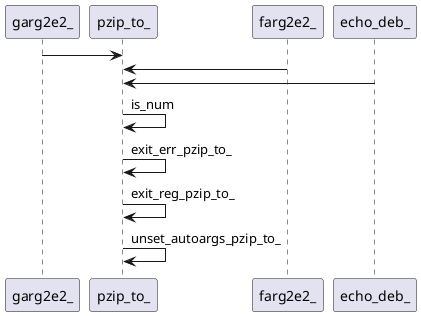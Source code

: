@startuml rete
garg2e2_ -> pzip_to_ 
farg2e2_ -> pzip_to_
echo_deb_ -> pzip_to_
pzip_to_ -> pzip_to_:is_num
pzip_to_ -> pzip_to_:exit_err_pzip_to_
pzip_to_ -> pzip_to_:exit_reg_pzip_to_
pzip_to_ -> pzip_to_:unset_autoargs_pzip_to_
' {wrap_fn}
' fnn o-> pzip_to_
' {body_fn}
@enduml